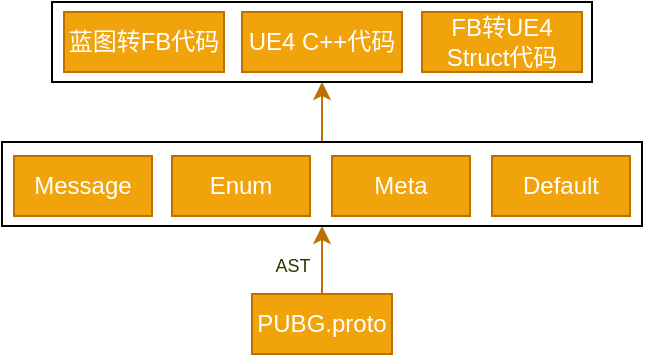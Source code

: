 <mxfile version="12.9.7" type="github"><diagram id="geBm-2fr2CytJHsljV7D" name="Page-1"><mxGraphModel dx="1178" dy="659" grid="1" gridSize="10" guides="1" tooltips="1" connect="1" arrows="1" fold="1" page="1" pageScale="1" pageWidth="827" pageHeight="1169" math="0" shadow="0"><root><mxCell id="0"/><mxCell id="1" parent="0"/><mxCell id="N63TacE3sIvnsK9GecQp-12" style="edgeStyle=orthogonalEdgeStyle;rounded=0;orthogonalLoop=1;jettySize=auto;html=1;entryX=0.5;entryY=1;entryDx=0;entryDy=0;fillColor=#f0a30a;strokeColor=#BD7000;" edge="1" parent="1" source="N63TacE3sIvnsK9GecQp-6" target="N63TacE3sIvnsK9GecQp-8"><mxGeometry relative="1" as="geometry"/></mxCell><mxCell id="N63TacE3sIvnsK9GecQp-7" style="edgeStyle=orthogonalEdgeStyle;rounded=0;orthogonalLoop=1;jettySize=auto;html=1;fillColor=#f0a30a;strokeColor=#BD7000;" edge="1" parent="1" source="N63TacE3sIvnsK9GecQp-1" target="N63TacE3sIvnsK9GecQp-6"><mxGeometry relative="1" as="geometry"/></mxCell><mxCell id="N63TacE3sIvnsK9GecQp-1" value="PUBG.proto" style="rounded=0;whiteSpace=wrap;html=1;fillColor=#f0a30a;strokeColor=#BD7000;fontColor=#ffffff;" vertex="1" parent="1"><mxGeometry x="320" y="286" width="70" height="30" as="geometry"/></mxCell><mxCell id="N63TacE3sIvnsK9GecQp-8" value="" style="rounded=0;whiteSpace=wrap;html=1;" vertex="1" parent="1"><mxGeometry x="220" y="140" width="270" height="40" as="geometry"/></mxCell><mxCell id="N63TacE3sIvnsK9GecQp-9" value="蓝图转FB代码" style="rounded=0;whiteSpace=wrap;html=1;fillColor=#f0a30a;strokeColor=#BD7000;fontColor=#ffffff;" vertex="1" parent="1"><mxGeometry x="226" y="145" width="80" height="30" as="geometry"/></mxCell><mxCell id="N63TacE3sIvnsK9GecQp-10" value="UE4 C++代码" style="rounded=0;whiteSpace=wrap;html=1;fillColor=#f0a30a;strokeColor=#BD7000;fontColor=#ffffff;" vertex="1" parent="1"><mxGeometry x="315" y="145" width="80" height="30" as="geometry"/></mxCell><mxCell id="N63TacE3sIvnsK9GecQp-11" value="FB转UE4&lt;br&gt;Struct代码" style="rounded=0;whiteSpace=wrap;html=1;fillColor=#f0a30a;strokeColor=#BD7000;fontColor=#ffffff;" vertex="1" parent="1"><mxGeometry x="405" y="145" width="80" height="30" as="geometry"/></mxCell><mxCell id="N63TacE3sIvnsK9GecQp-14" value="&lt;font style=&quot;font-size: 9px&quot;&gt;AST&lt;/font&gt;" style="text;html=1;align=center;verticalAlign=middle;resizable=0;points=[];autosize=1;fontSize=6;fontColor=#333300;" vertex="1" parent="1"><mxGeometry x="320" y="267" width="40" height="10" as="geometry"/></mxCell><mxCell id="N63TacE3sIvnsK9GecQp-6" value="" style="rounded=0;whiteSpace=wrap;html=1;" vertex="1" parent="1"><mxGeometry x="195" y="210" width="320" height="42" as="geometry"/></mxCell><mxCell id="N63TacE3sIvnsK9GecQp-2" value="Message" style="rounded=0;whiteSpace=wrap;html=1;fillColor=#f0a30a;strokeColor=#BD7000;fontColor=#ffffff;" vertex="1" parent="1"><mxGeometry x="201" y="217" width="69" height="30" as="geometry"/></mxCell><mxCell id="N63TacE3sIvnsK9GecQp-3" value="Enum" style="rounded=0;whiteSpace=wrap;html=1;fillColor=#f0a30a;strokeColor=#BD7000;fontColor=#ffffff;" vertex="1" parent="1"><mxGeometry x="280" y="217" width="69" height="30" as="geometry"/></mxCell><mxCell id="N63TacE3sIvnsK9GecQp-4" value="Meta" style="rounded=0;whiteSpace=wrap;html=1;fillColor=#f0a30a;strokeColor=#BD7000;fontColor=#ffffff;" vertex="1" parent="1"><mxGeometry x="360" y="217" width="69" height="30" as="geometry"/></mxCell><mxCell id="N63TacE3sIvnsK9GecQp-16" value="Default" style="rounded=0;whiteSpace=wrap;html=1;fillColor=#f0a30a;strokeColor=#BD7000;fontColor=#ffffff;" vertex="1" parent="1"><mxGeometry x="440" y="217" width="69" height="30" as="geometry"/></mxCell></root></mxGraphModel></diagram></mxfile>